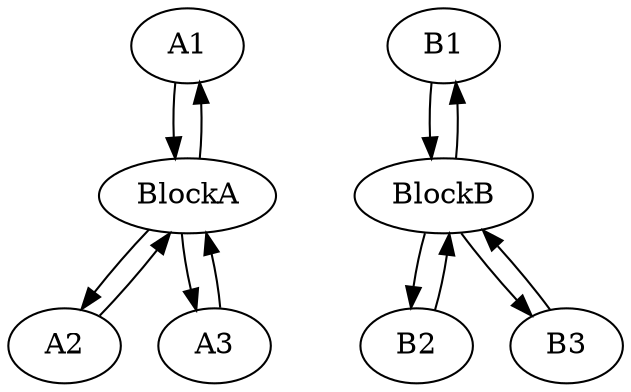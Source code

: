 digraph branch1 {
  name=branch1
  node [type=tmsg cpu=0 fid=1 toffs=0 pattern=A]
  A1 [par="0xA1"]
  A2 [par="0xA2"]
  A3 [par="0xA3"]
  BlockA [type=block qlo=1 tperiod=1000000 patentry=1 patexit=1]
  A2 -> BlockA -> A1 -> BlockA [type=defdst]
  A3 -> BlockA [type=defdst]
  BlockA -> A2 [type=altdst]
  BlockA -> A3 [type=altdst]
  node [type=tmsg cpu=1 fid=1 toffs=0 pattern=B]
  B1 [par="0xB1"]
  B2 [par="0xB2"]
  B3 [par="0xB3"]
  BlockB [type=block qlo=1 tperiod=1000000 patentry=1 patexit=1]
  B2 -> BlockB -> B1 -> BlockB [type=defdst]
  B3 -> BlockB [type=defdst]
  BlockB -> B2 [type=altdst]
  BlockB -> B3 [type=altdst]
}
